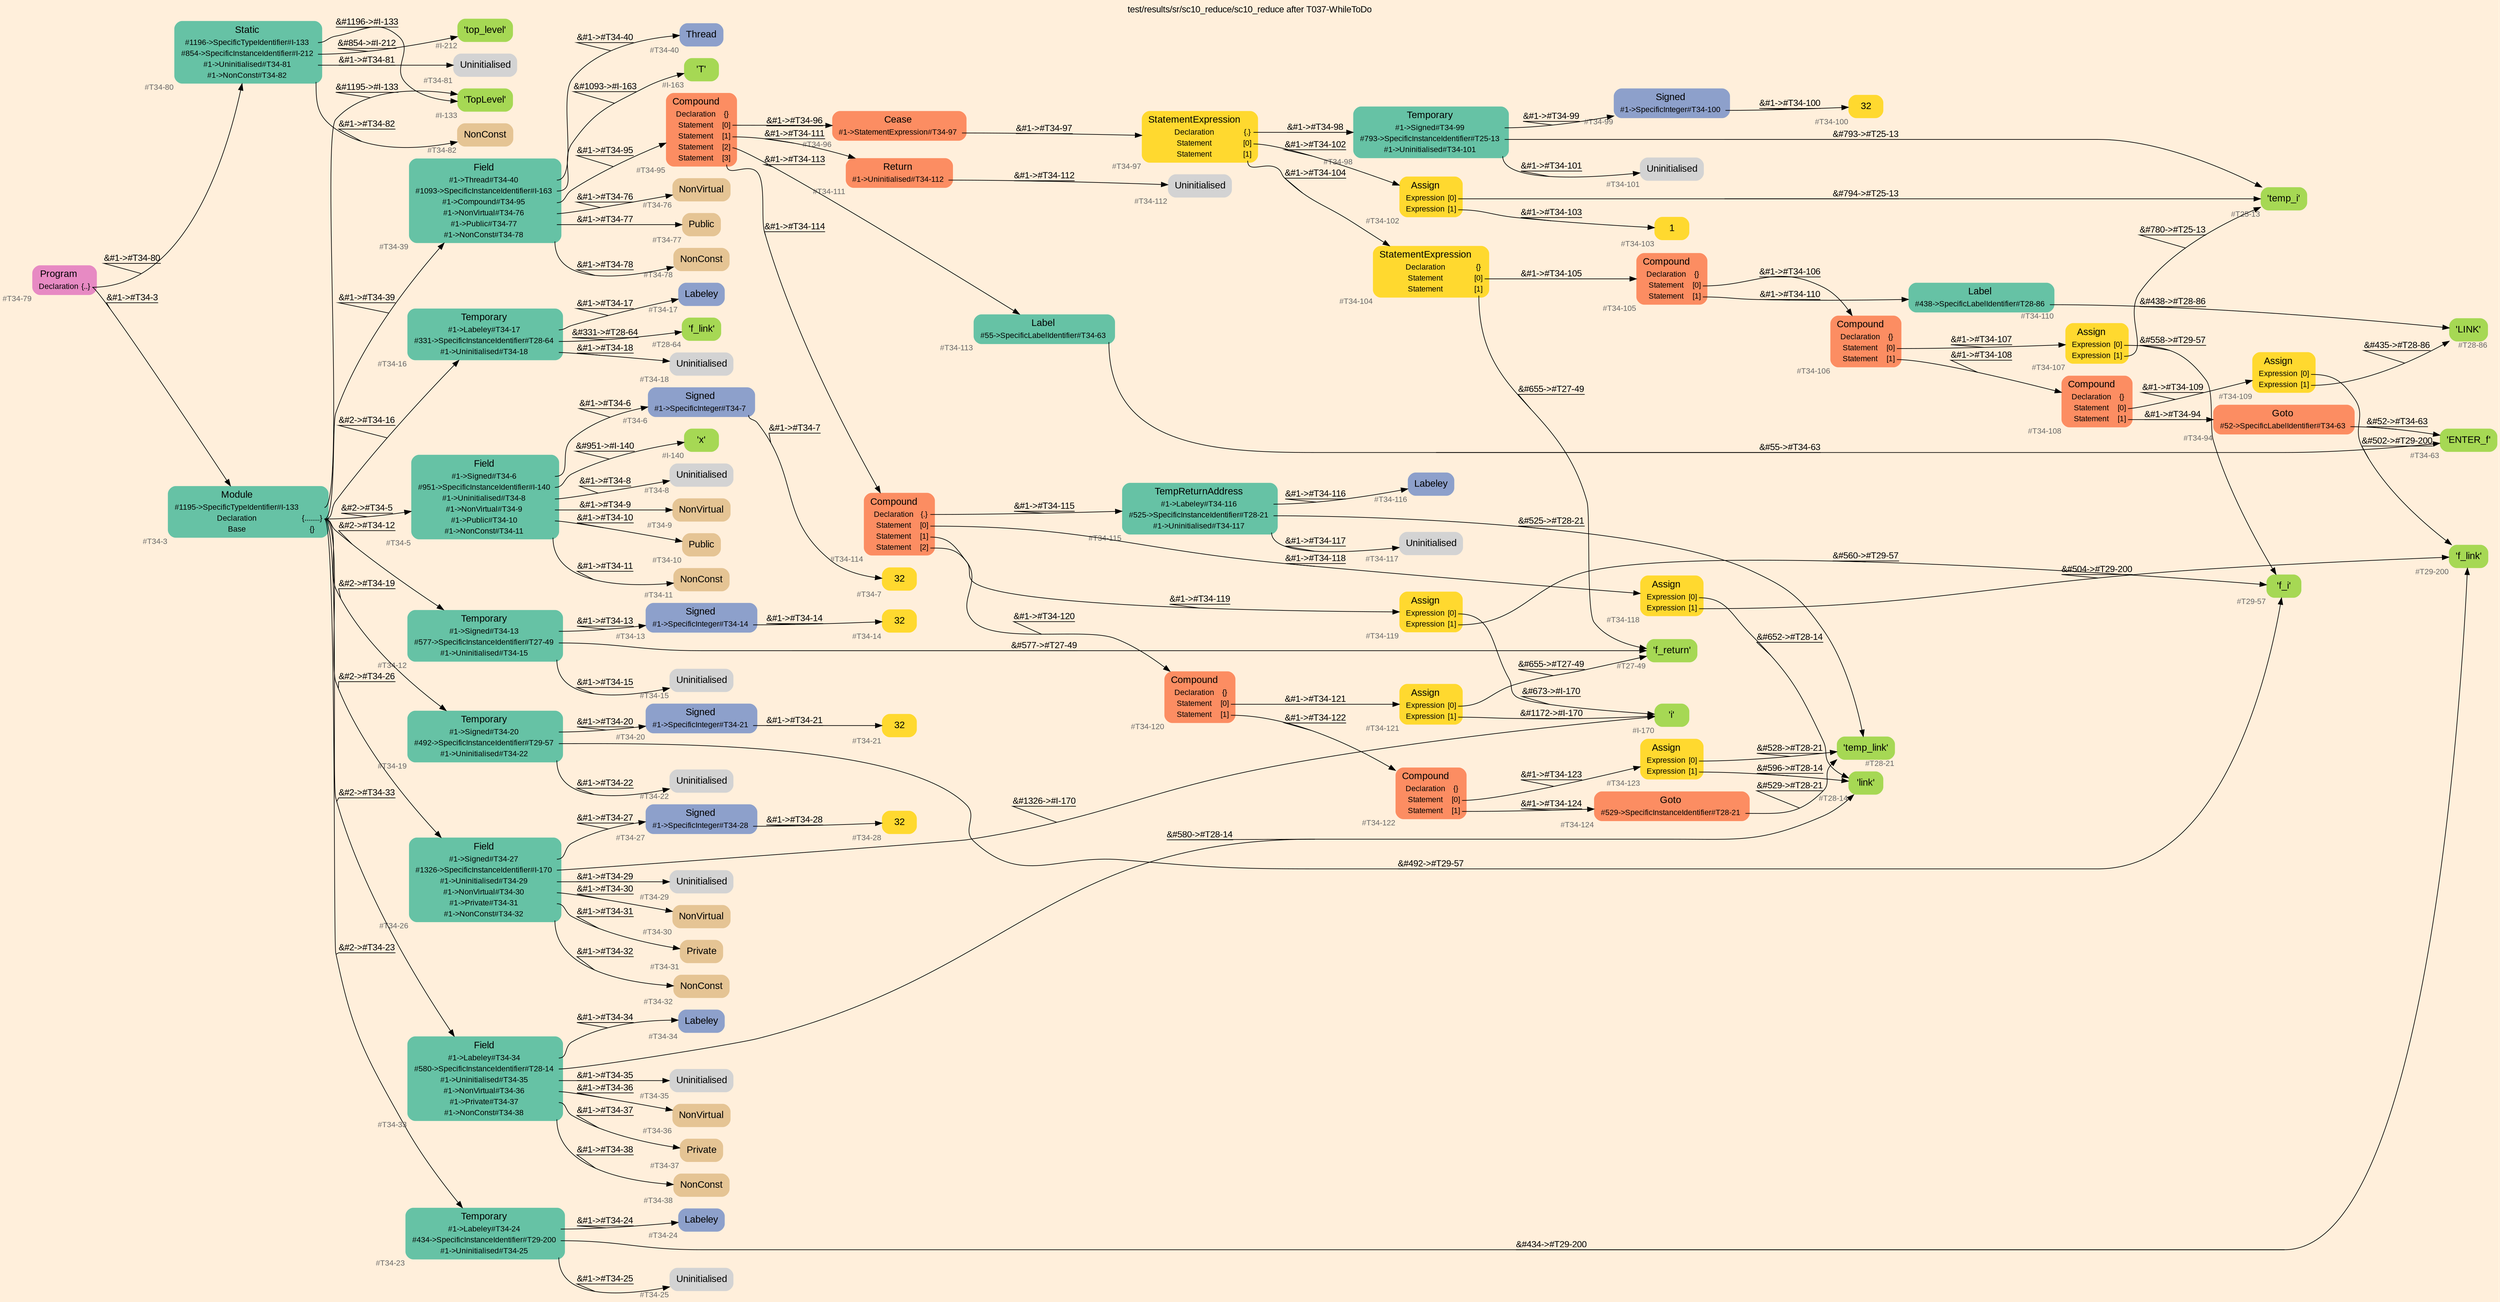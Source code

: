 digraph "test/results/sr/sc10_reduce/sc10_reduce after T037-WhileToDo" {
label = "test/results/sr/sc10_reduce/sc10_reduce after T037-WhileToDo"
labelloc = t
graph [
    rankdir = "LR"
    ranksep = 0.3
    bgcolor = antiquewhite1
    color = black
    fontcolor = black
    fontname = "Arial"
];
node [
    fontname = "Arial"
];
edge [
    fontname = "Arial"
];

// -------------------- node figure --------------------
// -------- block #T34-79 ----------
"#T34-79" [
    fillcolor = "/set28/4"
    xlabel = "#T34-79"
    fontsize = "12"
    fontcolor = grey40
    shape = "plaintext"
    label = <<TABLE BORDER="0" CELLBORDER="0" CELLSPACING="0">
     <TR><TD><FONT COLOR="black" POINT-SIZE="15">Program</FONT></TD></TR>
     <TR><TD><FONT COLOR="black" POINT-SIZE="12">Declaration</FONT></TD><TD PORT="port0"><FONT COLOR="black" POINT-SIZE="12">{..}</FONT></TD></TR>
    </TABLE>>
    style = "rounded,filled"
];

// -------- block #T34-3 ----------
"#T34-3" [
    fillcolor = "/set28/1"
    xlabel = "#T34-3"
    fontsize = "12"
    fontcolor = grey40
    shape = "plaintext"
    label = <<TABLE BORDER="0" CELLBORDER="0" CELLSPACING="0">
     <TR><TD><FONT COLOR="black" POINT-SIZE="15">Module</FONT></TD></TR>
     <TR><TD><FONT COLOR="black" POINT-SIZE="12">#1195-&gt;SpecificTypeIdentifier#I-133</FONT></TD><TD PORT="port0"></TD></TR>
     <TR><TD><FONT COLOR="black" POINT-SIZE="12">Declaration</FONT></TD><TD PORT="port1"><FONT COLOR="black" POINT-SIZE="12">{........}</FONT></TD></TR>
     <TR><TD><FONT COLOR="black" POINT-SIZE="12">Base</FONT></TD><TD PORT="port2"><FONT COLOR="black" POINT-SIZE="12">{}</FONT></TD></TR>
    </TABLE>>
    style = "rounded,filled"
];

// -------- block #I-133 ----------
"#I-133" [
    fillcolor = "/set28/5"
    xlabel = "#I-133"
    fontsize = "12"
    fontcolor = grey40
    shape = "plaintext"
    label = <<TABLE BORDER="0" CELLBORDER="0" CELLSPACING="0">
     <TR><TD><FONT COLOR="black" POINT-SIZE="15">'TopLevel'</FONT></TD></TR>
    </TABLE>>
    style = "rounded,filled"
];

// -------- block #T34-5 ----------
"#T34-5" [
    fillcolor = "/set28/1"
    xlabel = "#T34-5"
    fontsize = "12"
    fontcolor = grey40
    shape = "plaintext"
    label = <<TABLE BORDER="0" CELLBORDER="0" CELLSPACING="0">
     <TR><TD><FONT COLOR="black" POINT-SIZE="15">Field</FONT></TD></TR>
     <TR><TD><FONT COLOR="black" POINT-SIZE="12">#1-&gt;Signed#T34-6</FONT></TD><TD PORT="port0"></TD></TR>
     <TR><TD><FONT COLOR="black" POINT-SIZE="12">#951-&gt;SpecificInstanceIdentifier#I-140</FONT></TD><TD PORT="port1"></TD></TR>
     <TR><TD><FONT COLOR="black" POINT-SIZE="12">#1-&gt;Uninitialised#T34-8</FONT></TD><TD PORT="port2"></TD></TR>
     <TR><TD><FONT COLOR="black" POINT-SIZE="12">#1-&gt;NonVirtual#T34-9</FONT></TD><TD PORT="port3"></TD></TR>
     <TR><TD><FONT COLOR="black" POINT-SIZE="12">#1-&gt;Public#T34-10</FONT></TD><TD PORT="port4"></TD></TR>
     <TR><TD><FONT COLOR="black" POINT-SIZE="12">#1-&gt;NonConst#T34-11</FONT></TD><TD PORT="port5"></TD></TR>
    </TABLE>>
    style = "rounded,filled"
];

// -------- block #T34-6 ----------
"#T34-6" [
    fillcolor = "/set28/3"
    xlabel = "#T34-6"
    fontsize = "12"
    fontcolor = grey40
    shape = "plaintext"
    label = <<TABLE BORDER="0" CELLBORDER="0" CELLSPACING="0">
     <TR><TD><FONT COLOR="black" POINT-SIZE="15">Signed</FONT></TD></TR>
     <TR><TD><FONT COLOR="black" POINT-SIZE="12">#1-&gt;SpecificInteger#T34-7</FONT></TD><TD PORT="port0"></TD></TR>
    </TABLE>>
    style = "rounded,filled"
];

// -------- block #T34-7 ----------
"#T34-7" [
    fillcolor = "/set28/6"
    xlabel = "#T34-7"
    fontsize = "12"
    fontcolor = grey40
    shape = "plaintext"
    label = <<TABLE BORDER="0" CELLBORDER="0" CELLSPACING="0">
     <TR><TD><FONT COLOR="black" POINT-SIZE="15">32</FONT></TD></TR>
    </TABLE>>
    style = "rounded,filled"
];

// -------- block #I-140 ----------
"#I-140" [
    fillcolor = "/set28/5"
    xlabel = "#I-140"
    fontsize = "12"
    fontcolor = grey40
    shape = "plaintext"
    label = <<TABLE BORDER="0" CELLBORDER="0" CELLSPACING="0">
     <TR><TD><FONT COLOR="black" POINT-SIZE="15">'x'</FONT></TD></TR>
    </TABLE>>
    style = "rounded,filled"
];

// -------- block #T34-8 ----------
"#T34-8" [
    xlabel = "#T34-8"
    fontsize = "12"
    fontcolor = grey40
    shape = "plaintext"
    label = <<TABLE BORDER="0" CELLBORDER="0" CELLSPACING="0">
     <TR><TD><FONT COLOR="black" POINT-SIZE="15">Uninitialised</FONT></TD></TR>
    </TABLE>>
    style = "rounded,filled"
];

// -------- block #T34-9 ----------
"#T34-9" [
    fillcolor = "/set28/7"
    xlabel = "#T34-9"
    fontsize = "12"
    fontcolor = grey40
    shape = "plaintext"
    label = <<TABLE BORDER="0" CELLBORDER="0" CELLSPACING="0">
     <TR><TD><FONT COLOR="black" POINT-SIZE="15">NonVirtual</FONT></TD></TR>
    </TABLE>>
    style = "rounded,filled"
];

// -------- block #T34-10 ----------
"#T34-10" [
    fillcolor = "/set28/7"
    xlabel = "#T34-10"
    fontsize = "12"
    fontcolor = grey40
    shape = "plaintext"
    label = <<TABLE BORDER="0" CELLBORDER="0" CELLSPACING="0">
     <TR><TD><FONT COLOR="black" POINT-SIZE="15">Public</FONT></TD></TR>
    </TABLE>>
    style = "rounded,filled"
];

// -------- block #T34-11 ----------
"#T34-11" [
    fillcolor = "/set28/7"
    xlabel = "#T34-11"
    fontsize = "12"
    fontcolor = grey40
    shape = "plaintext"
    label = <<TABLE BORDER="0" CELLBORDER="0" CELLSPACING="0">
     <TR><TD><FONT COLOR="black" POINT-SIZE="15">NonConst</FONT></TD></TR>
    </TABLE>>
    style = "rounded,filled"
];

// -------- block #T34-12 ----------
"#T34-12" [
    fillcolor = "/set28/1"
    xlabel = "#T34-12"
    fontsize = "12"
    fontcolor = grey40
    shape = "plaintext"
    label = <<TABLE BORDER="0" CELLBORDER="0" CELLSPACING="0">
     <TR><TD><FONT COLOR="black" POINT-SIZE="15">Temporary</FONT></TD></TR>
     <TR><TD><FONT COLOR="black" POINT-SIZE="12">#1-&gt;Signed#T34-13</FONT></TD><TD PORT="port0"></TD></TR>
     <TR><TD><FONT COLOR="black" POINT-SIZE="12">#577-&gt;SpecificInstanceIdentifier#T27-49</FONT></TD><TD PORT="port1"></TD></TR>
     <TR><TD><FONT COLOR="black" POINT-SIZE="12">#1-&gt;Uninitialised#T34-15</FONT></TD><TD PORT="port2"></TD></TR>
    </TABLE>>
    style = "rounded,filled"
];

// -------- block #T34-13 ----------
"#T34-13" [
    fillcolor = "/set28/3"
    xlabel = "#T34-13"
    fontsize = "12"
    fontcolor = grey40
    shape = "plaintext"
    label = <<TABLE BORDER="0" CELLBORDER="0" CELLSPACING="0">
     <TR><TD><FONT COLOR="black" POINT-SIZE="15">Signed</FONT></TD></TR>
     <TR><TD><FONT COLOR="black" POINT-SIZE="12">#1-&gt;SpecificInteger#T34-14</FONT></TD><TD PORT="port0"></TD></TR>
    </TABLE>>
    style = "rounded,filled"
];

// -------- block #T34-14 ----------
"#T34-14" [
    fillcolor = "/set28/6"
    xlabel = "#T34-14"
    fontsize = "12"
    fontcolor = grey40
    shape = "plaintext"
    label = <<TABLE BORDER="0" CELLBORDER="0" CELLSPACING="0">
     <TR><TD><FONT COLOR="black" POINT-SIZE="15">32</FONT></TD></TR>
    </TABLE>>
    style = "rounded,filled"
];

// -------- block #T27-49 ----------
"#T27-49" [
    fillcolor = "/set28/5"
    xlabel = "#T27-49"
    fontsize = "12"
    fontcolor = grey40
    shape = "plaintext"
    label = <<TABLE BORDER="0" CELLBORDER="0" CELLSPACING="0">
     <TR><TD><FONT COLOR="black" POINT-SIZE="15">'f_return'</FONT></TD></TR>
    </TABLE>>
    style = "rounded,filled"
];

// -------- block #T34-15 ----------
"#T34-15" [
    xlabel = "#T34-15"
    fontsize = "12"
    fontcolor = grey40
    shape = "plaintext"
    label = <<TABLE BORDER="0" CELLBORDER="0" CELLSPACING="0">
     <TR><TD><FONT COLOR="black" POINT-SIZE="15">Uninitialised</FONT></TD></TR>
    </TABLE>>
    style = "rounded,filled"
];

// -------- block #T34-16 ----------
"#T34-16" [
    fillcolor = "/set28/1"
    xlabel = "#T34-16"
    fontsize = "12"
    fontcolor = grey40
    shape = "plaintext"
    label = <<TABLE BORDER="0" CELLBORDER="0" CELLSPACING="0">
     <TR><TD><FONT COLOR="black" POINT-SIZE="15">Temporary</FONT></TD></TR>
     <TR><TD><FONT COLOR="black" POINT-SIZE="12">#1-&gt;Labeley#T34-17</FONT></TD><TD PORT="port0"></TD></TR>
     <TR><TD><FONT COLOR="black" POINT-SIZE="12">#331-&gt;SpecificInstanceIdentifier#T28-64</FONT></TD><TD PORT="port1"></TD></TR>
     <TR><TD><FONT COLOR="black" POINT-SIZE="12">#1-&gt;Uninitialised#T34-18</FONT></TD><TD PORT="port2"></TD></TR>
    </TABLE>>
    style = "rounded,filled"
];

// -------- block #T34-17 ----------
"#T34-17" [
    fillcolor = "/set28/3"
    xlabel = "#T34-17"
    fontsize = "12"
    fontcolor = grey40
    shape = "plaintext"
    label = <<TABLE BORDER="0" CELLBORDER="0" CELLSPACING="0">
     <TR><TD><FONT COLOR="black" POINT-SIZE="15">Labeley</FONT></TD></TR>
    </TABLE>>
    style = "rounded,filled"
];

// -------- block #T28-64 ----------
"#T28-64" [
    fillcolor = "/set28/5"
    xlabel = "#T28-64"
    fontsize = "12"
    fontcolor = grey40
    shape = "plaintext"
    label = <<TABLE BORDER="0" CELLBORDER="0" CELLSPACING="0">
     <TR><TD><FONT COLOR="black" POINT-SIZE="15">'f_link'</FONT></TD></TR>
    </TABLE>>
    style = "rounded,filled"
];

// -------- block #T34-18 ----------
"#T34-18" [
    xlabel = "#T34-18"
    fontsize = "12"
    fontcolor = grey40
    shape = "plaintext"
    label = <<TABLE BORDER="0" CELLBORDER="0" CELLSPACING="0">
     <TR><TD><FONT COLOR="black" POINT-SIZE="15">Uninitialised</FONT></TD></TR>
    </TABLE>>
    style = "rounded,filled"
];

// -------- block #T34-19 ----------
"#T34-19" [
    fillcolor = "/set28/1"
    xlabel = "#T34-19"
    fontsize = "12"
    fontcolor = grey40
    shape = "plaintext"
    label = <<TABLE BORDER="0" CELLBORDER="0" CELLSPACING="0">
     <TR><TD><FONT COLOR="black" POINT-SIZE="15">Temporary</FONT></TD></TR>
     <TR><TD><FONT COLOR="black" POINT-SIZE="12">#1-&gt;Signed#T34-20</FONT></TD><TD PORT="port0"></TD></TR>
     <TR><TD><FONT COLOR="black" POINT-SIZE="12">#492-&gt;SpecificInstanceIdentifier#T29-57</FONT></TD><TD PORT="port1"></TD></TR>
     <TR><TD><FONT COLOR="black" POINT-SIZE="12">#1-&gt;Uninitialised#T34-22</FONT></TD><TD PORT="port2"></TD></TR>
    </TABLE>>
    style = "rounded,filled"
];

// -------- block #T34-20 ----------
"#T34-20" [
    fillcolor = "/set28/3"
    xlabel = "#T34-20"
    fontsize = "12"
    fontcolor = grey40
    shape = "plaintext"
    label = <<TABLE BORDER="0" CELLBORDER="0" CELLSPACING="0">
     <TR><TD><FONT COLOR="black" POINT-SIZE="15">Signed</FONT></TD></TR>
     <TR><TD><FONT COLOR="black" POINT-SIZE="12">#1-&gt;SpecificInteger#T34-21</FONT></TD><TD PORT="port0"></TD></TR>
    </TABLE>>
    style = "rounded,filled"
];

// -------- block #T34-21 ----------
"#T34-21" [
    fillcolor = "/set28/6"
    xlabel = "#T34-21"
    fontsize = "12"
    fontcolor = grey40
    shape = "plaintext"
    label = <<TABLE BORDER="0" CELLBORDER="0" CELLSPACING="0">
     <TR><TD><FONT COLOR="black" POINT-SIZE="15">32</FONT></TD></TR>
    </TABLE>>
    style = "rounded,filled"
];

// -------- block #T29-57 ----------
"#T29-57" [
    fillcolor = "/set28/5"
    xlabel = "#T29-57"
    fontsize = "12"
    fontcolor = grey40
    shape = "plaintext"
    label = <<TABLE BORDER="0" CELLBORDER="0" CELLSPACING="0">
     <TR><TD><FONT COLOR="black" POINT-SIZE="15">'f_i'</FONT></TD></TR>
    </TABLE>>
    style = "rounded,filled"
];

// -------- block #T34-22 ----------
"#T34-22" [
    xlabel = "#T34-22"
    fontsize = "12"
    fontcolor = grey40
    shape = "plaintext"
    label = <<TABLE BORDER="0" CELLBORDER="0" CELLSPACING="0">
     <TR><TD><FONT COLOR="black" POINT-SIZE="15">Uninitialised</FONT></TD></TR>
    </TABLE>>
    style = "rounded,filled"
];

// -------- block #T34-23 ----------
"#T34-23" [
    fillcolor = "/set28/1"
    xlabel = "#T34-23"
    fontsize = "12"
    fontcolor = grey40
    shape = "plaintext"
    label = <<TABLE BORDER="0" CELLBORDER="0" CELLSPACING="0">
     <TR><TD><FONT COLOR="black" POINT-SIZE="15">Temporary</FONT></TD></TR>
     <TR><TD><FONT COLOR="black" POINT-SIZE="12">#1-&gt;Labeley#T34-24</FONT></TD><TD PORT="port0"></TD></TR>
     <TR><TD><FONT COLOR="black" POINT-SIZE="12">#434-&gt;SpecificInstanceIdentifier#T29-200</FONT></TD><TD PORT="port1"></TD></TR>
     <TR><TD><FONT COLOR="black" POINT-SIZE="12">#1-&gt;Uninitialised#T34-25</FONT></TD><TD PORT="port2"></TD></TR>
    </TABLE>>
    style = "rounded,filled"
];

// -------- block #T34-24 ----------
"#T34-24" [
    fillcolor = "/set28/3"
    xlabel = "#T34-24"
    fontsize = "12"
    fontcolor = grey40
    shape = "plaintext"
    label = <<TABLE BORDER="0" CELLBORDER="0" CELLSPACING="0">
     <TR><TD><FONT COLOR="black" POINT-SIZE="15">Labeley</FONT></TD></TR>
    </TABLE>>
    style = "rounded,filled"
];

// -------- block #T29-200 ----------
"#T29-200" [
    fillcolor = "/set28/5"
    xlabel = "#T29-200"
    fontsize = "12"
    fontcolor = grey40
    shape = "plaintext"
    label = <<TABLE BORDER="0" CELLBORDER="0" CELLSPACING="0">
     <TR><TD><FONT COLOR="black" POINT-SIZE="15">'f_link'</FONT></TD></TR>
    </TABLE>>
    style = "rounded,filled"
];

// -------- block #T34-25 ----------
"#T34-25" [
    xlabel = "#T34-25"
    fontsize = "12"
    fontcolor = grey40
    shape = "plaintext"
    label = <<TABLE BORDER="0" CELLBORDER="0" CELLSPACING="0">
     <TR><TD><FONT COLOR="black" POINT-SIZE="15">Uninitialised</FONT></TD></TR>
    </TABLE>>
    style = "rounded,filled"
];

// -------- block #T34-26 ----------
"#T34-26" [
    fillcolor = "/set28/1"
    xlabel = "#T34-26"
    fontsize = "12"
    fontcolor = grey40
    shape = "plaintext"
    label = <<TABLE BORDER="0" CELLBORDER="0" CELLSPACING="0">
     <TR><TD><FONT COLOR="black" POINT-SIZE="15">Field</FONT></TD></TR>
     <TR><TD><FONT COLOR="black" POINT-SIZE="12">#1-&gt;Signed#T34-27</FONT></TD><TD PORT="port0"></TD></TR>
     <TR><TD><FONT COLOR="black" POINT-SIZE="12">#1326-&gt;SpecificInstanceIdentifier#I-170</FONT></TD><TD PORT="port1"></TD></TR>
     <TR><TD><FONT COLOR="black" POINT-SIZE="12">#1-&gt;Uninitialised#T34-29</FONT></TD><TD PORT="port2"></TD></TR>
     <TR><TD><FONT COLOR="black" POINT-SIZE="12">#1-&gt;NonVirtual#T34-30</FONT></TD><TD PORT="port3"></TD></TR>
     <TR><TD><FONT COLOR="black" POINT-SIZE="12">#1-&gt;Private#T34-31</FONT></TD><TD PORT="port4"></TD></TR>
     <TR><TD><FONT COLOR="black" POINT-SIZE="12">#1-&gt;NonConst#T34-32</FONT></TD><TD PORT="port5"></TD></TR>
    </TABLE>>
    style = "rounded,filled"
];

// -------- block #T34-27 ----------
"#T34-27" [
    fillcolor = "/set28/3"
    xlabel = "#T34-27"
    fontsize = "12"
    fontcolor = grey40
    shape = "plaintext"
    label = <<TABLE BORDER="0" CELLBORDER="0" CELLSPACING="0">
     <TR><TD><FONT COLOR="black" POINT-SIZE="15">Signed</FONT></TD></TR>
     <TR><TD><FONT COLOR="black" POINT-SIZE="12">#1-&gt;SpecificInteger#T34-28</FONT></TD><TD PORT="port0"></TD></TR>
    </TABLE>>
    style = "rounded,filled"
];

// -------- block #T34-28 ----------
"#T34-28" [
    fillcolor = "/set28/6"
    xlabel = "#T34-28"
    fontsize = "12"
    fontcolor = grey40
    shape = "plaintext"
    label = <<TABLE BORDER="0" CELLBORDER="0" CELLSPACING="0">
     <TR><TD><FONT COLOR="black" POINT-SIZE="15">32</FONT></TD></TR>
    </TABLE>>
    style = "rounded,filled"
];

// -------- block #I-170 ----------
"#I-170" [
    fillcolor = "/set28/5"
    xlabel = "#I-170"
    fontsize = "12"
    fontcolor = grey40
    shape = "plaintext"
    label = <<TABLE BORDER="0" CELLBORDER="0" CELLSPACING="0">
     <TR><TD><FONT COLOR="black" POINT-SIZE="15">'i'</FONT></TD></TR>
    </TABLE>>
    style = "rounded,filled"
];

// -------- block #T34-29 ----------
"#T34-29" [
    xlabel = "#T34-29"
    fontsize = "12"
    fontcolor = grey40
    shape = "plaintext"
    label = <<TABLE BORDER="0" CELLBORDER="0" CELLSPACING="0">
     <TR><TD><FONT COLOR="black" POINT-SIZE="15">Uninitialised</FONT></TD></TR>
    </TABLE>>
    style = "rounded,filled"
];

// -------- block #T34-30 ----------
"#T34-30" [
    fillcolor = "/set28/7"
    xlabel = "#T34-30"
    fontsize = "12"
    fontcolor = grey40
    shape = "plaintext"
    label = <<TABLE BORDER="0" CELLBORDER="0" CELLSPACING="0">
     <TR><TD><FONT COLOR="black" POINT-SIZE="15">NonVirtual</FONT></TD></TR>
    </TABLE>>
    style = "rounded,filled"
];

// -------- block #T34-31 ----------
"#T34-31" [
    fillcolor = "/set28/7"
    xlabel = "#T34-31"
    fontsize = "12"
    fontcolor = grey40
    shape = "plaintext"
    label = <<TABLE BORDER="0" CELLBORDER="0" CELLSPACING="0">
     <TR><TD><FONT COLOR="black" POINT-SIZE="15">Private</FONT></TD></TR>
    </TABLE>>
    style = "rounded,filled"
];

// -------- block #T34-32 ----------
"#T34-32" [
    fillcolor = "/set28/7"
    xlabel = "#T34-32"
    fontsize = "12"
    fontcolor = grey40
    shape = "plaintext"
    label = <<TABLE BORDER="0" CELLBORDER="0" CELLSPACING="0">
     <TR><TD><FONT COLOR="black" POINT-SIZE="15">NonConst</FONT></TD></TR>
    </TABLE>>
    style = "rounded,filled"
];

// -------- block #T34-33 ----------
"#T34-33" [
    fillcolor = "/set28/1"
    xlabel = "#T34-33"
    fontsize = "12"
    fontcolor = grey40
    shape = "plaintext"
    label = <<TABLE BORDER="0" CELLBORDER="0" CELLSPACING="0">
     <TR><TD><FONT COLOR="black" POINT-SIZE="15">Field</FONT></TD></TR>
     <TR><TD><FONT COLOR="black" POINT-SIZE="12">#1-&gt;Labeley#T34-34</FONT></TD><TD PORT="port0"></TD></TR>
     <TR><TD><FONT COLOR="black" POINT-SIZE="12">#580-&gt;SpecificInstanceIdentifier#T28-14</FONT></TD><TD PORT="port1"></TD></TR>
     <TR><TD><FONT COLOR="black" POINT-SIZE="12">#1-&gt;Uninitialised#T34-35</FONT></TD><TD PORT="port2"></TD></TR>
     <TR><TD><FONT COLOR="black" POINT-SIZE="12">#1-&gt;NonVirtual#T34-36</FONT></TD><TD PORT="port3"></TD></TR>
     <TR><TD><FONT COLOR="black" POINT-SIZE="12">#1-&gt;Private#T34-37</FONT></TD><TD PORT="port4"></TD></TR>
     <TR><TD><FONT COLOR="black" POINT-SIZE="12">#1-&gt;NonConst#T34-38</FONT></TD><TD PORT="port5"></TD></TR>
    </TABLE>>
    style = "rounded,filled"
];

// -------- block #T34-34 ----------
"#T34-34" [
    fillcolor = "/set28/3"
    xlabel = "#T34-34"
    fontsize = "12"
    fontcolor = grey40
    shape = "plaintext"
    label = <<TABLE BORDER="0" CELLBORDER="0" CELLSPACING="0">
     <TR><TD><FONT COLOR="black" POINT-SIZE="15">Labeley</FONT></TD></TR>
    </TABLE>>
    style = "rounded,filled"
];

// -------- block #T28-14 ----------
"#T28-14" [
    fillcolor = "/set28/5"
    xlabel = "#T28-14"
    fontsize = "12"
    fontcolor = grey40
    shape = "plaintext"
    label = <<TABLE BORDER="0" CELLBORDER="0" CELLSPACING="0">
     <TR><TD><FONT COLOR="black" POINT-SIZE="15">'link'</FONT></TD></TR>
    </TABLE>>
    style = "rounded,filled"
];

// -------- block #T34-35 ----------
"#T34-35" [
    xlabel = "#T34-35"
    fontsize = "12"
    fontcolor = grey40
    shape = "plaintext"
    label = <<TABLE BORDER="0" CELLBORDER="0" CELLSPACING="0">
     <TR><TD><FONT COLOR="black" POINT-SIZE="15">Uninitialised</FONT></TD></TR>
    </TABLE>>
    style = "rounded,filled"
];

// -------- block #T34-36 ----------
"#T34-36" [
    fillcolor = "/set28/7"
    xlabel = "#T34-36"
    fontsize = "12"
    fontcolor = grey40
    shape = "plaintext"
    label = <<TABLE BORDER="0" CELLBORDER="0" CELLSPACING="0">
     <TR><TD><FONT COLOR="black" POINT-SIZE="15">NonVirtual</FONT></TD></TR>
    </TABLE>>
    style = "rounded,filled"
];

// -------- block #T34-37 ----------
"#T34-37" [
    fillcolor = "/set28/7"
    xlabel = "#T34-37"
    fontsize = "12"
    fontcolor = grey40
    shape = "plaintext"
    label = <<TABLE BORDER="0" CELLBORDER="0" CELLSPACING="0">
     <TR><TD><FONT COLOR="black" POINT-SIZE="15">Private</FONT></TD></TR>
    </TABLE>>
    style = "rounded,filled"
];

// -------- block #T34-38 ----------
"#T34-38" [
    fillcolor = "/set28/7"
    xlabel = "#T34-38"
    fontsize = "12"
    fontcolor = grey40
    shape = "plaintext"
    label = <<TABLE BORDER="0" CELLBORDER="0" CELLSPACING="0">
     <TR><TD><FONT COLOR="black" POINT-SIZE="15">NonConst</FONT></TD></TR>
    </TABLE>>
    style = "rounded,filled"
];

// -------- block #T34-39 ----------
"#T34-39" [
    fillcolor = "/set28/1"
    xlabel = "#T34-39"
    fontsize = "12"
    fontcolor = grey40
    shape = "plaintext"
    label = <<TABLE BORDER="0" CELLBORDER="0" CELLSPACING="0">
     <TR><TD><FONT COLOR="black" POINT-SIZE="15">Field</FONT></TD></TR>
     <TR><TD><FONT COLOR="black" POINT-SIZE="12">#1-&gt;Thread#T34-40</FONT></TD><TD PORT="port0"></TD></TR>
     <TR><TD><FONT COLOR="black" POINT-SIZE="12">#1093-&gt;SpecificInstanceIdentifier#I-163</FONT></TD><TD PORT="port1"></TD></TR>
     <TR><TD><FONT COLOR="black" POINT-SIZE="12">#1-&gt;Compound#T34-95</FONT></TD><TD PORT="port2"></TD></TR>
     <TR><TD><FONT COLOR="black" POINT-SIZE="12">#1-&gt;NonVirtual#T34-76</FONT></TD><TD PORT="port3"></TD></TR>
     <TR><TD><FONT COLOR="black" POINT-SIZE="12">#1-&gt;Public#T34-77</FONT></TD><TD PORT="port4"></TD></TR>
     <TR><TD><FONT COLOR="black" POINT-SIZE="12">#1-&gt;NonConst#T34-78</FONT></TD><TD PORT="port5"></TD></TR>
    </TABLE>>
    style = "rounded,filled"
];

// -------- block #T34-40 ----------
"#T34-40" [
    fillcolor = "/set28/3"
    xlabel = "#T34-40"
    fontsize = "12"
    fontcolor = grey40
    shape = "plaintext"
    label = <<TABLE BORDER="0" CELLBORDER="0" CELLSPACING="0">
     <TR><TD><FONT COLOR="black" POINT-SIZE="15">Thread</FONT></TD></TR>
    </TABLE>>
    style = "rounded,filled"
];

// -------- block #I-163 ----------
"#I-163" [
    fillcolor = "/set28/5"
    xlabel = "#I-163"
    fontsize = "12"
    fontcolor = grey40
    shape = "plaintext"
    label = <<TABLE BORDER="0" CELLBORDER="0" CELLSPACING="0">
     <TR><TD><FONT COLOR="black" POINT-SIZE="15">'T'</FONT></TD></TR>
    </TABLE>>
    style = "rounded,filled"
];

// -------- block #T34-95 ----------
"#T34-95" [
    fillcolor = "/set28/2"
    xlabel = "#T34-95"
    fontsize = "12"
    fontcolor = grey40
    shape = "plaintext"
    label = <<TABLE BORDER="0" CELLBORDER="0" CELLSPACING="0">
     <TR><TD><FONT COLOR="black" POINT-SIZE="15">Compound</FONT></TD></TR>
     <TR><TD><FONT COLOR="black" POINT-SIZE="12">Declaration</FONT></TD><TD PORT="port0"><FONT COLOR="black" POINT-SIZE="12">{}</FONT></TD></TR>
     <TR><TD><FONT COLOR="black" POINT-SIZE="12">Statement</FONT></TD><TD PORT="port1"><FONT COLOR="black" POINT-SIZE="12">[0]</FONT></TD></TR>
     <TR><TD><FONT COLOR="black" POINT-SIZE="12">Statement</FONT></TD><TD PORT="port2"><FONT COLOR="black" POINT-SIZE="12">[1]</FONT></TD></TR>
     <TR><TD><FONT COLOR="black" POINT-SIZE="12">Statement</FONT></TD><TD PORT="port3"><FONT COLOR="black" POINT-SIZE="12">[2]</FONT></TD></TR>
     <TR><TD><FONT COLOR="black" POINT-SIZE="12">Statement</FONT></TD><TD PORT="port4"><FONT COLOR="black" POINT-SIZE="12">[3]</FONT></TD></TR>
    </TABLE>>
    style = "rounded,filled"
];

// -------- block #T34-96 ----------
"#T34-96" [
    fillcolor = "/set28/2"
    xlabel = "#T34-96"
    fontsize = "12"
    fontcolor = grey40
    shape = "plaintext"
    label = <<TABLE BORDER="0" CELLBORDER="0" CELLSPACING="0">
     <TR><TD><FONT COLOR="black" POINT-SIZE="15">Cease</FONT></TD></TR>
     <TR><TD><FONT COLOR="black" POINT-SIZE="12">#1-&gt;StatementExpression#T34-97</FONT></TD><TD PORT="port0"></TD></TR>
    </TABLE>>
    style = "rounded,filled"
];

// -------- block #T34-97 ----------
"#T34-97" [
    fillcolor = "/set28/6"
    xlabel = "#T34-97"
    fontsize = "12"
    fontcolor = grey40
    shape = "plaintext"
    label = <<TABLE BORDER="0" CELLBORDER="0" CELLSPACING="0">
     <TR><TD><FONT COLOR="black" POINT-SIZE="15">StatementExpression</FONT></TD></TR>
     <TR><TD><FONT COLOR="black" POINT-SIZE="12">Declaration</FONT></TD><TD PORT="port0"><FONT COLOR="black" POINT-SIZE="12">{.}</FONT></TD></TR>
     <TR><TD><FONT COLOR="black" POINT-SIZE="12">Statement</FONT></TD><TD PORT="port1"><FONT COLOR="black" POINT-SIZE="12">[0]</FONT></TD></TR>
     <TR><TD><FONT COLOR="black" POINT-SIZE="12">Statement</FONT></TD><TD PORT="port2"><FONT COLOR="black" POINT-SIZE="12">[1]</FONT></TD></TR>
    </TABLE>>
    style = "rounded,filled"
];

// -------- block #T34-98 ----------
"#T34-98" [
    fillcolor = "/set28/1"
    xlabel = "#T34-98"
    fontsize = "12"
    fontcolor = grey40
    shape = "plaintext"
    label = <<TABLE BORDER="0" CELLBORDER="0" CELLSPACING="0">
     <TR><TD><FONT COLOR="black" POINT-SIZE="15">Temporary</FONT></TD></TR>
     <TR><TD><FONT COLOR="black" POINT-SIZE="12">#1-&gt;Signed#T34-99</FONT></TD><TD PORT="port0"></TD></TR>
     <TR><TD><FONT COLOR="black" POINT-SIZE="12">#793-&gt;SpecificInstanceIdentifier#T25-13</FONT></TD><TD PORT="port1"></TD></TR>
     <TR><TD><FONT COLOR="black" POINT-SIZE="12">#1-&gt;Uninitialised#T34-101</FONT></TD><TD PORT="port2"></TD></TR>
    </TABLE>>
    style = "rounded,filled"
];

// -------- block #T34-99 ----------
"#T34-99" [
    fillcolor = "/set28/3"
    xlabel = "#T34-99"
    fontsize = "12"
    fontcolor = grey40
    shape = "plaintext"
    label = <<TABLE BORDER="0" CELLBORDER="0" CELLSPACING="0">
     <TR><TD><FONT COLOR="black" POINT-SIZE="15">Signed</FONT></TD></TR>
     <TR><TD><FONT COLOR="black" POINT-SIZE="12">#1-&gt;SpecificInteger#T34-100</FONT></TD><TD PORT="port0"></TD></TR>
    </TABLE>>
    style = "rounded,filled"
];

// -------- block #T34-100 ----------
"#T34-100" [
    fillcolor = "/set28/6"
    xlabel = "#T34-100"
    fontsize = "12"
    fontcolor = grey40
    shape = "plaintext"
    label = <<TABLE BORDER="0" CELLBORDER="0" CELLSPACING="0">
     <TR><TD><FONT COLOR="black" POINT-SIZE="15">32</FONT></TD></TR>
    </TABLE>>
    style = "rounded,filled"
];

// -------- block #T25-13 ----------
"#T25-13" [
    fillcolor = "/set28/5"
    xlabel = "#T25-13"
    fontsize = "12"
    fontcolor = grey40
    shape = "plaintext"
    label = <<TABLE BORDER="0" CELLBORDER="0" CELLSPACING="0">
     <TR><TD><FONT COLOR="black" POINT-SIZE="15">'temp_i'</FONT></TD></TR>
    </TABLE>>
    style = "rounded,filled"
];

// -------- block #T34-101 ----------
"#T34-101" [
    xlabel = "#T34-101"
    fontsize = "12"
    fontcolor = grey40
    shape = "plaintext"
    label = <<TABLE BORDER="0" CELLBORDER="0" CELLSPACING="0">
     <TR><TD><FONT COLOR="black" POINT-SIZE="15">Uninitialised</FONT></TD></TR>
    </TABLE>>
    style = "rounded,filled"
];

// -------- block #T34-102 ----------
"#T34-102" [
    fillcolor = "/set28/6"
    xlabel = "#T34-102"
    fontsize = "12"
    fontcolor = grey40
    shape = "plaintext"
    label = <<TABLE BORDER="0" CELLBORDER="0" CELLSPACING="0">
     <TR><TD><FONT COLOR="black" POINT-SIZE="15">Assign</FONT></TD></TR>
     <TR><TD><FONT COLOR="black" POINT-SIZE="12">Expression</FONT></TD><TD PORT="port0"><FONT COLOR="black" POINT-SIZE="12">[0]</FONT></TD></TR>
     <TR><TD><FONT COLOR="black" POINT-SIZE="12">Expression</FONT></TD><TD PORT="port1"><FONT COLOR="black" POINT-SIZE="12">[1]</FONT></TD></TR>
    </TABLE>>
    style = "rounded,filled"
];

// -------- block #T34-103 ----------
"#T34-103" [
    fillcolor = "/set28/6"
    xlabel = "#T34-103"
    fontsize = "12"
    fontcolor = grey40
    shape = "plaintext"
    label = <<TABLE BORDER="0" CELLBORDER="0" CELLSPACING="0">
     <TR><TD><FONT COLOR="black" POINT-SIZE="15">1</FONT></TD></TR>
    </TABLE>>
    style = "rounded,filled"
];

// -------- block #T34-104 ----------
"#T34-104" [
    fillcolor = "/set28/6"
    xlabel = "#T34-104"
    fontsize = "12"
    fontcolor = grey40
    shape = "plaintext"
    label = <<TABLE BORDER="0" CELLBORDER="0" CELLSPACING="0">
     <TR><TD><FONT COLOR="black" POINT-SIZE="15">StatementExpression</FONT></TD></TR>
     <TR><TD><FONT COLOR="black" POINT-SIZE="12">Declaration</FONT></TD><TD PORT="port0"><FONT COLOR="black" POINT-SIZE="12">{}</FONT></TD></TR>
     <TR><TD><FONT COLOR="black" POINT-SIZE="12">Statement</FONT></TD><TD PORT="port1"><FONT COLOR="black" POINT-SIZE="12">[0]</FONT></TD></TR>
     <TR><TD><FONT COLOR="black" POINT-SIZE="12">Statement</FONT></TD><TD PORT="port2"><FONT COLOR="black" POINT-SIZE="12">[1]</FONT></TD></TR>
    </TABLE>>
    style = "rounded,filled"
];

// -------- block #T34-105 ----------
"#T34-105" [
    fillcolor = "/set28/2"
    xlabel = "#T34-105"
    fontsize = "12"
    fontcolor = grey40
    shape = "plaintext"
    label = <<TABLE BORDER="0" CELLBORDER="0" CELLSPACING="0">
     <TR><TD><FONT COLOR="black" POINT-SIZE="15">Compound</FONT></TD></TR>
     <TR><TD><FONT COLOR="black" POINT-SIZE="12">Declaration</FONT></TD><TD PORT="port0"><FONT COLOR="black" POINT-SIZE="12">{}</FONT></TD></TR>
     <TR><TD><FONT COLOR="black" POINT-SIZE="12">Statement</FONT></TD><TD PORT="port1"><FONT COLOR="black" POINT-SIZE="12">[0]</FONT></TD></TR>
     <TR><TD><FONT COLOR="black" POINT-SIZE="12">Statement</FONT></TD><TD PORT="port2"><FONT COLOR="black" POINT-SIZE="12">[1]</FONT></TD></TR>
    </TABLE>>
    style = "rounded,filled"
];

// -------- block #T34-106 ----------
"#T34-106" [
    fillcolor = "/set28/2"
    xlabel = "#T34-106"
    fontsize = "12"
    fontcolor = grey40
    shape = "plaintext"
    label = <<TABLE BORDER="0" CELLBORDER="0" CELLSPACING="0">
     <TR><TD><FONT COLOR="black" POINT-SIZE="15">Compound</FONT></TD></TR>
     <TR><TD><FONT COLOR="black" POINT-SIZE="12">Declaration</FONT></TD><TD PORT="port0"><FONT COLOR="black" POINT-SIZE="12">{}</FONT></TD></TR>
     <TR><TD><FONT COLOR="black" POINT-SIZE="12">Statement</FONT></TD><TD PORT="port1"><FONT COLOR="black" POINT-SIZE="12">[0]</FONT></TD></TR>
     <TR><TD><FONT COLOR="black" POINT-SIZE="12">Statement</FONT></TD><TD PORT="port2"><FONT COLOR="black" POINT-SIZE="12">[1]</FONT></TD></TR>
    </TABLE>>
    style = "rounded,filled"
];

// -------- block #T34-107 ----------
"#T34-107" [
    fillcolor = "/set28/6"
    xlabel = "#T34-107"
    fontsize = "12"
    fontcolor = grey40
    shape = "plaintext"
    label = <<TABLE BORDER="0" CELLBORDER="0" CELLSPACING="0">
     <TR><TD><FONT COLOR="black" POINT-SIZE="15">Assign</FONT></TD></TR>
     <TR><TD><FONT COLOR="black" POINT-SIZE="12">Expression</FONT></TD><TD PORT="port0"><FONT COLOR="black" POINT-SIZE="12">[0]</FONT></TD></TR>
     <TR><TD><FONT COLOR="black" POINT-SIZE="12">Expression</FONT></TD><TD PORT="port1"><FONT COLOR="black" POINT-SIZE="12">[1]</FONT></TD></TR>
    </TABLE>>
    style = "rounded,filled"
];

// -------- block #T34-108 ----------
"#T34-108" [
    fillcolor = "/set28/2"
    xlabel = "#T34-108"
    fontsize = "12"
    fontcolor = grey40
    shape = "plaintext"
    label = <<TABLE BORDER="0" CELLBORDER="0" CELLSPACING="0">
     <TR><TD><FONT COLOR="black" POINT-SIZE="15">Compound</FONT></TD></TR>
     <TR><TD><FONT COLOR="black" POINT-SIZE="12">Declaration</FONT></TD><TD PORT="port0"><FONT COLOR="black" POINT-SIZE="12">{}</FONT></TD></TR>
     <TR><TD><FONT COLOR="black" POINT-SIZE="12">Statement</FONT></TD><TD PORT="port1"><FONT COLOR="black" POINT-SIZE="12">[0]</FONT></TD></TR>
     <TR><TD><FONT COLOR="black" POINT-SIZE="12">Statement</FONT></TD><TD PORT="port2"><FONT COLOR="black" POINT-SIZE="12">[1]</FONT></TD></TR>
    </TABLE>>
    style = "rounded,filled"
];

// -------- block #T34-109 ----------
"#T34-109" [
    fillcolor = "/set28/6"
    xlabel = "#T34-109"
    fontsize = "12"
    fontcolor = grey40
    shape = "plaintext"
    label = <<TABLE BORDER="0" CELLBORDER="0" CELLSPACING="0">
     <TR><TD><FONT COLOR="black" POINT-SIZE="15">Assign</FONT></TD></TR>
     <TR><TD><FONT COLOR="black" POINT-SIZE="12">Expression</FONT></TD><TD PORT="port0"><FONT COLOR="black" POINT-SIZE="12">[0]</FONT></TD></TR>
     <TR><TD><FONT COLOR="black" POINT-SIZE="12">Expression</FONT></TD><TD PORT="port1"><FONT COLOR="black" POINT-SIZE="12">[1]</FONT></TD></TR>
    </TABLE>>
    style = "rounded,filled"
];

// -------- block #T28-86 ----------
"#T28-86" [
    fillcolor = "/set28/5"
    xlabel = "#T28-86"
    fontsize = "12"
    fontcolor = grey40
    shape = "plaintext"
    label = <<TABLE BORDER="0" CELLBORDER="0" CELLSPACING="0">
     <TR><TD><FONT COLOR="black" POINT-SIZE="15">'LINK'</FONT></TD></TR>
    </TABLE>>
    style = "rounded,filled"
];

// -------- block #T34-94 ----------
"#T34-94" [
    fillcolor = "/set28/2"
    xlabel = "#T34-94"
    fontsize = "12"
    fontcolor = grey40
    shape = "plaintext"
    label = <<TABLE BORDER="0" CELLBORDER="0" CELLSPACING="0">
     <TR><TD><FONT COLOR="black" POINT-SIZE="15">Goto</FONT></TD></TR>
     <TR><TD><FONT COLOR="black" POINT-SIZE="12">#52-&gt;SpecificLabelIdentifier#T34-63</FONT></TD><TD PORT="port0"></TD></TR>
    </TABLE>>
    style = "rounded,filled"
];

// -------- block #T34-63 ----------
"#T34-63" [
    fillcolor = "/set28/5"
    xlabel = "#T34-63"
    fontsize = "12"
    fontcolor = grey40
    shape = "plaintext"
    label = <<TABLE BORDER="0" CELLBORDER="0" CELLSPACING="0">
     <TR><TD><FONT COLOR="black" POINT-SIZE="15">'ENTER_f'</FONT></TD></TR>
    </TABLE>>
    style = "rounded,filled"
];

// -------- block #T34-110 ----------
"#T34-110" [
    fillcolor = "/set28/1"
    xlabel = "#T34-110"
    fontsize = "12"
    fontcolor = grey40
    shape = "plaintext"
    label = <<TABLE BORDER="0" CELLBORDER="0" CELLSPACING="0">
     <TR><TD><FONT COLOR="black" POINT-SIZE="15">Label</FONT></TD></TR>
     <TR><TD><FONT COLOR="black" POINT-SIZE="12">#438-&gt;SpecificLabelIdentifier#T28-86</FONT></TD><TD PORT="port0"></TD></TR>
    </TABLE>>
    style = "rounded,filled"
];

// -------- block #T34-111 ----------
"#T34-111" [
    fillcolor = "/set28/2"
    xlabel = "#T34-111"
    fontsize = "12"
    fontcolor = grey40
    shape = "plaintext"
    label = <<TABLE BORDER="0" CELLBORDER="0" CELLSPACING="0">
     <TR><TD><FONT COLOR="black" POINT-SIZE="15">Return</FONT></TD></TR>
     <TR><TD><FONT COLOR="black" POINT-SIZE="12">#1-&gt;Uninitialised#T34-112</FONT></TD><TD PORT="port0"></TD></TR>
    </TABLE>>
    style = "rounded,filled"
];

// -------- block #T34-112 ----------
"#T34-112" [
    xlabel = "#T34-112"
    fontsize = "12"
    fontcolor = grey40
    shape = "plaintext"
    label = <<TABLE BORDER="0" CELLBORDER="0" CELLSPACING="0">
     <TR><TD><FONT COLOR="black" POINT-SIZE="15">Uninitialised</FONT></TD></TR>
    </TABLE>>
    style = "rounded,filled"
];

// -------- block #T34-113 ----------
"#T34-113" [
    fillcolor = "/set28/1"
    xlabel = "#T34-113"
    fontsize = "12"
    fontcolor = grey40
    shape = "plaintext"
    label = <<TABLE BORDER="0" CELLBORDER="0" CELLSPACING="0">
     <TR><TD><FONT COLOR="black" POINT-SIZE="15">Label</FONT></TD></TR>
     <TR><TD><FONT COLOR="black" POINT-SIZE="12">#55-&gt;SpecificLabelIdentifier#T34-63</FONT></TD><TD PORT="port0"></TD></TR>
    </TABLE>>
    style = "rounded,filled"
];

// -------- block #T34-114 ----------
"#T34-114" [
    fillcolor = "/set28/2"
    xlabel = "#T34-114"
    fontsize = "12"
    fontcolor = grey40
    shape = "plaintext"
    label = <<TABLE BORDER="0" CELLBORDER="0" CELLSPACING="0">
     <TR><TD><FONT COLOR="black" POINT-SIZE="15">Compound</FONT></TD></TR>
     <TR><TD><FONT COLOR="black" POINT-SIZE="12">Declaration</FONT></TD><TD PORT="port0"><FONT COLOR="black" POINT-SIZE="12">{.}</FONT></TD></TR>
     <TR><TD><FONT COLOR="black" POINT-SIZE="12">Statement</FONT></TD><TD PORT="port1"><FONT COLOR="black" POINT-SIZE="12">[0]</FONT></TD></TR>
     <TR><TD><FONT COLOR="black" POINT-SIZE="12">Statement</FONT></TD><TD PORT="port2"><FONT COLOR="black" POINT-SIZE="12">[1]</FONT></TD></TR>
     <TR><TD><FONT COLOR="black" POINT-SIZE="12">Statement</FONT></TD><TD PORT="port3"><FONT COLOR="black" POINT-SIZE="12">[2]</FONT></TD></TR>
    </TABLE>>
    style = "rounded,filled"
];

// -------- block #T34-115 ----------
"#T34-115" [
    fillcolor = "/set28/1"
    xlabel = "#T34-115"
    fontsize = "12"
    fontcolor = grey40
    shape = "plaintext"
    label = <<TABLE BORDER="0" CELLBORDER="0" CELLSPACING="0">
     <TR><TD><FONT COLOR="black" POINT-SIZE="15">TempReturnAddress</FONT></TD></TR>
     <TR><TD><FONT COLOR="black" POINT-SIZE="12">#1-&gt;Labeley#T34-116</FONT></TD><TD PORT="port0"></TD></TR>
     <TR><TD><FONT COLOR="black" POINT-SIZE="12">#525-&gt;SpecificInstanceIdentifier#T28-21</FONT></TD><TD PORT="port1"></TD></TR>
     <TR><TD><FONT COLOR="black" POINT-SIZE="12">#1-&gt;Uninitialised#T34-117</FONT></TD><TD PORT="port2"></TD></TR>
    </TABLE>>
    style = "rounded,filled"
];

// -------- block #T34-116 ----------
"#T34-116" [
    fillcolor = "/set28/3"
    xlabel = "#T34-116"
    fontsize = "12"
    fontcolor = grey40
    shape = "plaintext"
    label = <<TABLE BORDER="0" CELLBORDER="0" CELLSPACING="0">
     <TR><TD><FONT COLOR="black" POINT-SIZE="15">Labeley</FONT></TD></TR>
    </TABLE>>
    style = "rounded,filled"
];

// -------- block #T28-21 ----------
"#T28-21" [
    fillcolor = "/set28/5"
    xlabel = "#T28-21"
    fontsize = "12"
    fontcolor = grey40
    shape = "plaintext"
    label = <<TABLE BORDER="0" CELLBORDER="0" CELLSPACING="0">
     <TR><TD><FONT COLOR="black" POINT-SIZE="15">'temp_link'</FONT></TD></TR>
    </TABLE>>
    style = "rounded,filled"
];

// -------- block #T34-117 ----------
"#T34-117" [
    xlabel = "#T34-117"
    fontsize = "12"
    fontcolor = grey40
    shape = "plaintext"
    label = <<TABLE BORDER="0" CELLBORDER="0" CELLSPACING="0">
     <TR><TD><FONT COLOR="black" POINT-SIZE="15">Uninitialised</FONT></TD></TR>
    </TABLE>>
    style = "rounded,filled"
];

// -------- block #T34-118 ----------
"#T34-118" [
    fillcolor = "/set28/6"
    xlabel = "#T34-118"
    fontsize = "12"
    fontcolor = grey40
    shape = "plaintext"
    label = <<TABLE BORDER="0" CELLBORDER="0" CELLSPACING="0">
     <TR><TD><FONT COLOR="black" POINT-SIZE="15">Assign</FONT></TD></TR>
     <TR><TD><FONT COLOR="black" POINT-SIZE="12">Expression</FONT></TD><TD PORT="port0"><FONT COLOR="black" POINT-SIZE="12">[0]</FONT></TD></TR>
     <TR><TD><FONT COLOR="black" POINT-SIZE="12">Expression</FONT></TD><TD PORT="port1"><FONT COLOR="black" POINT-SIZE="12">[1]</FONT></TD></TR>
    </TABLE>>
    style = "rounded,filled"
];

// -------- block #T34-119 ----------
"#T34-119" [
    fillcolor = "/set28/6"
    xlabel = "#T34-119"
    fontsize = "12"
    fontcolor = grey40
    shape = "plaintext"
    label = <<TABLE BORDER="0" CELLBORDER="0" CELLSPACING="0">
     <TR><TD><FONT COLOR="black" POINT-SIZE="15">Assign</FONT></TD></TR>
     <TR><TD><FONT COLOR="black" POINT-SIZE="12">Expression</FONT></TD><TD PORT="port0"><FONT COLOR="black" POINT-SIZE="12">[0]</FONT></TD></TR>
     <TR><TD><FONT COLOR="black" POINT-SIZE="12">Expression</FONT></TD><TD PORT="port1"><FONT COLOR="black" POINT-SIZE="12">[1]</FONT></TD></TR>
    </TABLE>>
    style = "rounded,filled"
];

// -------- block #T34-120 ----------
"#T34-120" [
    fillcolor = "/set28/2"
    xlabel = "#T34-120"
    fontsize = "12"
    fontcolor = grey40
    shape = "plaintext"
    label = <<TABLE BORDER="0" CELLBORDER="0" CELLSPACING="0">
     <TR><TD><FONT COLOR="black" POINT-SIZE="15">Compound</FONT></TD></TR>
     <TR><TD><FONT COLOR="black" POINT-SIZE="12">Declaration</FONT></TD><TD PORT="port0"><FONT COLOR="black" POINT-SIZE="12">{}</FONT></TD></TR>
     <TR><TD><FONT COLOR="black" POINT-SIZE="12">Statement</FONT></TD><TD PORT="port1"><FONT COLOR="black" POINT-SIZE="12">[0]</FONT></TD></TR>
     <TR><TD><FONT COLOR="black" POINT-SIZE="12">Statement</FONT></TD><TD PORT="port2"><FONT COLOR="black" POINT-SIZE="12">[1]</FONT></TD></TR>
    </TABLE>>
    style = "rounded,filled"
];

// -------- block #T34-121 ----------
"#T34-121" [
    fillcolor = "/set28/6"
    xlabel = "#T34-121"
    fontsize = "12"
    fontcolor = grey40
    shape = "plaintext"
    label = <<TABLE BORDER="0" CELLBORDER="0" CELLSPACING="0">
     <TR><TD><FONT COLOR="black" POINT-SIZE="15">Assign</FONT></TD></TR>
     <TR><TD><FONT COLOR="black" POINT-SIZE="12">Expression</FONT></TD><TD PORT="port0"><FONT COLOR="black" POINT-SIZE="12">[0]</FONT></TD></TR>
     <TR><TD><FONT COLOR="black" POINT-SIZE="12">Expression</FONT></TD><TD PORT="port1"><FONT COLOR="black" POINT-SIZE="12">[1]</FONT></TD></TR>
    </TABLE>>
    style = "rounded,filled"
];

// -------- block #T34-122 ----------
"#T34-122" [
    fillcolor = "/set28/2"
    xlabel = "#T34-122"
    fontsize = "12"
    fontcolor = grey40
    shape = "plaintext"
    label = <<TABLE BORDER="0" CELLBORDER="0" CELLSPACING="0">
     <TR><TD><FONT COLOR="black" POINT-SIZE="15">Compound</FONT></TD></TR>
     <TR><TD><FONT COLOR="black" POINT-SIZE="12">Declaration</FONT></TD><TD PORT="port0"><FONT COLOR="black" POINT-SIZE="12">{}</FONT></TD></TR>
     <TR><TD><FONT COLOR="black" POINT-SIZE="12">Statement</FONT></TD><TD PORT="port1"><FONT COLOR="black" POINT-SIZE="12">[0]</FONT></TD></TR>
     <TR><TD><FONT COLOR="black" POINT-SIZE="12">Statement</FONT></TD><TD PORT="port2"><FONT COLOR="black" POINT-SIZE="12">[1]</FONT></TD></TR>
    </TABLE>>
    style = "rounded,filled"
];

// -------- block #T34-123 ----------
"#T34-123" [
    fillcolor = "/set28/6"
    xlabel = "#T34-123"
    fontsize = "12"
    fontcolor = grey40
    shape = "plaintext"
    label = <<TABLE BORDER="0" CELLBORDER="0" CELLSPACING="0">
     <TR><TD><FONT COLOR="black" POINT-SIZE="15">Assign</FONT></TD></TR>
     <TR><TD><FONT COLOR="black" POINT-SIZE="12">Expression</FONT></TD><TD PORT="port0"><FONT COLOR="black" POINT-SIZE="12">[0]</FONT></TD></TR>
     <TR><TD><FONT COLOR="black" POINT-SIZE="12">Expression</FONT></TD><TD PORT="port1"><FONT COLOR="black" POINT-SIZE="12">[1]</FONT></TD></TR>
    </TABLE>>
    style = "rounded,filled"
];

// -------- block #T34-124 ----------
"#T34-124" [
    fillcolor = "/set28/2"
    xlabel = "#T34-124"
    fontsize = "12"
    fontcolor = grey40
    shape = "plaintext"
    label = <<TABLE BORDER="0" CELLBORDER="0" CELLSPACING="0">
     <TR><TD><FONT COLOR="black" POINT-SIZE="15">Goto</FONT></TD></TR>
     <TR><TD><FONT COLOR="black" POINT-SIZE="12">#529-&gt;SpecificInstanceIdentifier#T28-21</FONT></TD><TD PORT="port0"></TD></TR>
    </TABLE>>
    style = "rounded,filled"
];

// -------- block #T34-76 ----------
"#T34-76" [
    fillcolor = "/set28/7"
    xlabel = "#T34-76"
    fontsize = "12"
    fontcolor = grey40
    shape = "plaintext"
    label = <<TABLE BORDER="0" CELLBORDER="0" CELLSPACING="0">
     <TR><TD><FONT COLOR="black" POINT-SIZE="15">NonVirtual</FONT></TD></TR>
    </TABLE>>
    style = "rounded,filled"
];

// -------- block #T34-77 ----------
"#T34-77" [
    fillcolor = "/set28/7"
    xlabel = "#T34-77"
    fontsize = "12"
    fontcolor = grey40
    shape = "plaintext"
    label = <<TABLE BORDER="0" CELLBORDER="0" CELLSPACING="0">
     <TR><TD><FONT COLOR="black" POINT-SIZE="15">Public</FONT></TD></TR>
    </TABLE>>
    style = "rounded,filled"
];

// -------- block #T34-78 ----------
"#T34-78" [
    fillcolor = "/set28/7"
    xlabel = "#T34-78"
    fontsize = "12"
    fontcolor = grey40
    shape = "plaintext"
    label = <<TABLE BORDER="0" CELLBORDER="0" CELLSPACING="0">
     <TR><TD><FONT COLOR="black" POINT-SIZE="15">NonConst</FONT></TD></TR>
    </TABLE>>
    style = "rounded,filled"
];

// -------- block #T34-80 ----------
"#T34-80" [
    fillcolor = "/set28/1"
    xlabel = "#T34-80"
    fontsize = "12"
    fontcolor = grey40
    shape = "plaintext"
    label = <<TABLE BORDER="0" CELLBORDER="0" CELLSPACING="0">
     <TR><TD><FONT COLOR="black" POINT-SIZE="15">Static</FONT></TD></TR>
     <TR><TD><FONT COLOR="black" POINT-SIZE="12">#1196-&gt;SpecificTypeIdentifier#I-133</FONT></TD><TD PORT="port0"></TD></TR>
     <TR><TD><FONT COLOR="black" POINT-SIZE="12">#854-&gt;SpecificInstanceIdentifier#I-212</FONT></TD><TD PORT="port1"></TD></TR>
     <TR><TD><FONT COLOR="black" POINT-SIZE="12">#1-&gt;Uninitialised#T34-81</FONT></TD><TD PORT="port2"></TD></TR>
     <TR><TD><FONT COLOR="black" POINT-SIZE="12">#1-&gt;NonConst#T34-82</FONT></TD><TD PORT="port3"></TD></TR>
    </TABLE>>
    style = "rounded,filled"
];

// -------- block #I-212 ----------
"#I-212" [
    fillcolor = "/set28/5"
    xlabel = "#I-212"
    fontsize = "12"
    fontcolor = grey40
    shape = "plaintext"
    label = <<TABLE BORDER="0" CELLBORDER="0" CELLSPACING="0">
     <TR><TD><FONT COLOR="black" POINT-SIZE="15">'top_level'</FONT></TD></TR>
    </TABLE>>
    style = "rounded,filled"
];

// -------- block #T34-81 ----------
"#T34-81" [
    xlabel = "#T34-81"
    fontsize = "12"
    fontcolor = grey40
    shape = "plaintext"
    label = <<TABLE BORDER="0" CELLBORDER="0" CELLSPACING="0">
     <TR><TD><FONT COLOR="black" POINT-SIZE="15">Uninitialised</FONT></TD></TR>
    </TABLE>>
    style = "rounded,filled"
];

// -------- block #T34-82 ----------
"#T34-82" [
    fillcolor = "/set28/7"
    xlabel = "#T34-82"
    fontsize = "12"
    fontcolor = grey40
    shape = "plaintext"
    label = <<TABLE BORDER="0" CELLBORDER="0" CELLSPACING="0">
     <TR><TD><FONT COLOR="black" POINT-SIZE="15">NonConst</FONT></TD></TR>
    </TABLE>>
    style = "rounded,filled"
];

"#T34-79":port0 -> "#T34-3" [
    label = "&amp;#1-&gt;#T34-3"
    decorate = true
    color = black
    fontcolor = black
];

"#T34-79":port0 -> "#T34-80" [
    label = "&amp;#1-&gt;#T34-80"
    decorate = true
    color = black
    fontcolor = black
];

"#T34-3":port0 -> "#I-133" [
    label = "&amp;#1195-&gt;#I-133"
    decorate = true
    color = black
    fontcolor = black
];

"#T34-3":port1 -> "#T34-5" [
    label = "&amp;#2-&gt;#T34-5"
    decorate = true
    color = black
    fontcolor = black
];

"#T34-3":port1 -> "#T34-12" [
    label = "&amp;#2-&gt;#T34-12"
    decorate = true
    color = black
    fontcolor = black
];

"#T34-3":port1 -> "#T34-16" [
    label = "&amp;#2-&gt;#T34-16"
    decorate = true
    color = black
    fontcolor = black
];

"#T34-3":port1 -> "#T34-19" [
    label = "&amp;#2-&gt;#T34-19"
    decorate = true
    color = black
    fontcolor = black
];

"#T34-3":port1 -> "#T34-23" [
    label = "&amp;#2-&gt;#T34-23"
    decorate = true
    color = black
    fontcolor = black
];

"#T34-3":port1 -> "#T34-26" [
    label = "&amp;#2-&gt;#T34-26"
    decorate = true
    color = black
    fontcolor = black
];

"#T34-3":port1 -> "#T34-33" [
    label = "&amp;#2-&gt;#T34-33"
    decorate = true
    color = black
    fontcolor = black
];

"#T34-3":port1 -> "#T34-39" [
    label = "&amp;#1-&gt;#T34-39"
    decorate = true
    color = black
    fontcolor = black
];

"#T34-5":port0 -> "#T34-6" [
    label = "&amp;#1-&gt;#T34-6"
    decorate = true
    color = black
    fontcolor = black
];

"#T34-5":port1 -> "#I-140" [
    label = "&amp;#951-&gt;#I-140"
    decorate = true
    color = black
    fontcolor = black
];

"#T34-5":port2 -> "#T34-8" [
    label = "&amp;#1-&gt;#T34-8"
    decorate = true
    color = black
    fontcolor = black
];

"#T34-5":port3 -> "#T34-9" [
    label = "&amp;#1-&gt;#T34-9"
    decorate = true
    color = black
    fontcolor = black
];

"#T34-5":port4 -> "#T34-10" [
    label = "&amp;#1-&gt;#T34-10"
    decorate = true
    color = black
    fontcolor = black
];

"#T34-5":port5 -> "#T34-11" [
    label = "&amp;#1-&gt;#T34-11"
    decorate = true
    color = black
    fontcolor = black
];

"#T34-6":port0 -> "#T34-7" [
    label = "&amp;#1-&gt;#T34-7"
    decorate = true
    color = black
    fontcolor = black
];

"#T34-12":port0 -> "#T34-13" [
    label = "&amp;#1-&gt;#T34-13"
    decorate = true
    color = black
    fontcolor = black
];

"#T34-12":port1 -> "#T27-49" [
    label = "&amp;#577-&gt;#T27-49"
    decorate = true
    color = black
    fontcolor = black
];

"#T34-12":port2 -> "#T34-15" [
    label = "&amp;#1-&gt;#T34-15"
    decorate = true
    color = black
    fontcolor = black
];

"#T34-13":port0 -> "#T34-14" [
    label = "&amp;#1-&gt;#T34-14"
    decorate = true
    color = black
    fontcolor = black
];

"#T34-16":port0 -> "#T34-17" [
    label = "&amp;#1-&gt;#T34-17"
    decorate = true
    color = black
    fontcolor = black
];

"#T34-16":port1 -> "#T28-64" [
    label = "&amp;#331-&gt;#T28-64"
    decorate = true
    color = black
    fontcolor = black
];

"#T34-16":port2 -> "#T34-18" [
    label = "&amp;#1-&gt;#T34-18"
    decorate = true
    color = black
    fontcolor = black
];

"#T34-19":port0 -> "#T34-20" [
    label = "&amp;#1-&gt;#T34-20"
    decorate = true
    color = black
    fontcolor = black
];

"#T34-19":port1 -> "#T29-57" [
    label = "&amp;#492-&gt;#T29-57"
    decorate = true
    color = black
    fontcolor = black
];

"#T34-19":port2 -> "#T34-22" [
    label = "&amp;#1-&gt;#T34-22"
    decorate = true
    color = black
    fontcolor = black
];

"#T34-20":port0 -> "#T34-21" [
    label = "&amp;#1-&gt;#T34-21"
    decorate = true
    color = black
    fontcolor = black
];

"#T34-23":port0 -> "#T34-24" [
    label = "&amp;#1-&gt;#T34-24"
    decorate = true
    color = black
    fontcolor = black
];

"#T34-23":port1 -> "#T29-200" [
    label = "&amp;#434-&gt;#T29-200"
    decorate = true
    color = black
    fontcolor = black
];

"#T34-23":port2 -> "#T34-25" [
    label = "&amp;#1-&gt;#T34-25"
    decorate = true
    color = black
    fontcolor = black
];

"#T34-26":port0 -> "#T34-27" [
    label = "&amp;#1-&gt;#T34-27"
    decorate = true
    color = black
    fontcolor = black
];

"#T34-26":port1 -> "#I-170" [
    label = "&amp;#1326-&gt;#I-170"
    decorate = true
    color = black
    fontcolor = black
];

"#T34-26":port2 -> "#T34-29" [
    label = "&amp;#1-&gt;#T34-29"
    decorate = true
    color = black
    fontcolor = black
];

"#T34-26":port3 -> "#T34-30" [
    label = "&amp;#1-&gt;#T34-30"
    decorate = true
    color = black
    fontcolor = black
];

"#T34-26":port4 -> "#T34-31" [
    label = "&amp;#1-&gt;#T34-31"
    decorate = true
    color = black
    fontcolor = black
];

"#T34-26":port5 -> "#T34-32" [
    label = "&amp;#1-&gt;#T34-32"
    decorate = true
    color = black
    fontcolor = black
];

"#T34-27":port0 -> "#T34-28" [
    label = "&amp;#1-&gt;#T34-28"
    decorate = true
    color = black
    fontcolor = black
];

"#T34-33":port0 -> "#T34-34" [
    label = "&amp;#1-&gt;#T34-34"
    decorate = true
    color = black
    fontcolor = black
];

"#T34-33":port1 -> "#T28-14" [
    label = "&amp;#580-&gt;#T28-14"
    decorate = true
    color = black
    fontcolor = black
];

"#T34-33":port2 -> "#T34-35" [
    label = "&amp;#1-&gt;#T34-35"
    decorate = true
    color = black
    fontcolor = black
];

"#T34-33":port3 -> "#T34-36" [
    label = "&amp;#1-&gt;#T34-36"
    decorate = true
    color = black
    fontcolor = black
];

"#T34-33":port4 -> "#T34-37" [
    label = "&amp;#1-&gt;#T34-37"
    decorate = true
    color = black
    fontcolor = black
];

"#T34-33":port5 -> "#T34-38" [
    label = "&amp;#1-&gt;#T34-38"
    decorate = true
    color = black
    fontcolor = black
];

"#T34-39":port0 -> "#T34-40" [
    label = "&amp;#1-&gt;#T34-40"
    decorate = true
    color = black
    fontcolor = black
];

"#T34-39":port1 -> "#I-163" [
    label = "&amp;#1093-&gt;#I-163"
    decorate = true
    color = black
    fontcolor = black
];

"#T34-39":port2 -> "#T34-95" [
    label = "&amp;#1-&gt;#T34-95"
    decorate = true
    color = black
    fontcolor = black
];

"#T34-39":port3 -> "#T34-76" [
    label = "&amp;#1-&gt;#T34-76"
    decorate = true
    color = black
    fontcolor = black
];

"#T34-39":port4 -> "#T34-77" [
    label = "&amp;#1-&gt;#T34-77"
    decorate = true
    color = black
    fontcolor = black
];

"#T34-39":port5 -> "#T34-78" [
    label = "&amp;#1-&gt;#T34-78"
    decorate = true
    color = black
    fontcolor = black
];

"#T34-95":port1 -> "#T34-96" [
    label = "&amp;#1-&gt;#T34-96"
    decorate = true
    color = black
    fontcolor = black
];

"#T34-95":port2 -> "#T34-111" [
    label = "&amp;#1-&gt;#T34-111"
    decorate = true
    color = black
    fontcolor = black
];

"#T34-95":port3 -> "#T34-113" [
    label = "&amp;#1-&gt;#T34-113"
    decorate = true
    color = black
    fontcolor = black
];

"#T34-95":port4 -> "#T34-114" [
    label = "&amp;#1-&gt;#T34-114"
    decorate = true
    color = black
    fontcolor = black
];

"#T34-96":port0 -> "#T34-97" [
    label = "&amp;#1-&gt;#T34-97"
    decorate = true
    color = black
    fontcolor = black
];

"#T34-97":port0 -> "#T34-98" [
    label = "&amp;#1-&gt;#T34-98"
    decorate = true
    color = black
    fontcolor = black
];

"#T34-97":port1 -> "#T34-102" [
    label = "&amp;#1-&gt;#T34-102"
    decorate = true
    color = black
    fontcolor = black
];

"#T34-97":port2 -> "#T34-104" [
    label = "&amp;#1-&gt;#T34-104"
    decorate = true
    color = black
    fontcolor = black
];

"#T34-98":port0 -> "#T34-99" [
    label = "&amp;#1-&gt;#T34-99"
    decorate = true
    color = black
    fontcolor = black
];

"#T34-98":port1 -> "#T25-13" [
    label = "&amp;#793-&gt;#T25-13"
    decorate = true
    color = black
    fontcolor = black
];

"#T34-98":port2 -> "#T34-101" [
    label = "&amp;#1-&gt;#T34-101"
    decorate = true
    color = black
    fontcolor = black
];

"#T34-99":port0 -> "#T34-100" [
    label = "&amp;#1-&gt;#T34-100"
    decorate = true
    color = black
    fontcolor = black
];

"#T34-102":port0 -> "#T25-13" [
    label = "&amp;#794-&gt;#T25-13"
    decorate = true
    color = black
    fontcolor = black
];

"#T34-102":port1 -> "#T34-103" [
    label = "&amp;#1-&gt;#T34-103"
    decorate = true
    color = black
    fontcolor = black
];

"#T34-104":port1 -> "#T34-105" [
    label = "&amp;#1-&gt;#T34-105"
    decorate = true
    color = black
    fontcolor = black
];

"#T34-104":port2 -> "#T27-49" [
    label = "&amp;#655-&gt;#T27-49"
    decorate = true
    color = black
    fontcolor = black
];

"#T34-105":port1 -> "#T34-106" [
    label = "&amp;#1-&gt;#T34-106"
    decorate = true
    color = black
    fontcolor = black
];

"#T34-105":port2 -> "#T34-110" [
    label = "&amp;#1-&gt;#T34-110"
    decorate = true
    color = black
    fontcolor = black
];

"#T34-106":port1 -> "#T34-107" [
    label = "&amp;#1-&gt;#T34-107"
    decorate = true
    color = black
    fontcolor = black
];

"#T34-106":port2 -> "#T34-108" [
    label = "&amp;#1-&gt;#T34-108"
    decorate = true
    color = black
    fontcolor = black
];

"#T34-107":port0 -> "#T29-57" [
    label = "&amp;#558-&gt;#T29-57"
    decorate = true
    color = black
    fontcolor = black
];

"#T34-107":port1 -> "#T25-13" [
    label = "&amp;#780-&gt;#T25-13"
    decorate = true
    color = black
    fontcolor = black
];

"#T34-108":port1 -> "#T34-109" [
    label = "&amp;#1-&gt;#T34-109"
    decorate = true
    color = black
    fontcolor = black
];

"#T34-108":port2 -> "#T34-94" [
    label = "&amp;#1-&gt;#T34-94"
    decorate = true
    color = black
    fontcolor = black
];

"#T34-109":port0 -> "#T29-200" [
    label = "&amp;#502-&gt;#T29-200"
    decorate = true
    color = black
    fontcolor = black
];

"#T34-109":port1 -> "#T28-86" [
    label = "&amp;#435-&gt;#T28-86"
    decorate = true
    color = black
    fontcolor = black
];

"#T34-94":port0 -> "#T34-63" [
    label = "&amp;#52-&gt;#T34-63"
    decorate = true
    color = black
    fontcolor = black
];

"#T34-110":port0 -> "#T28-86" [
    label = "&amp;#438-&gt;#T28-86"
    decorate = true
    color = black
    fontcolor = black
];

"#T34-111":port0 -> "#T34-112" [
    label = "&amp;#1-&gt;#T34-112"
    decorate = true
    color = black
    fontcolor = black
];

"#T34-113":port0 -> "#T34-63" [
    label = "&amp;#55-&gt;#T34-63"
    decorate = true
    color = black
    fontcolor = black
];

"#T34-114":port0 -> "#T34-115" [
    label = "&amp;#1-&gt;#T34-115"
    decorate = true
    color = black
    fontcolor = black
];

"#T34-114":port1 -> "#T34-118" [
    label = "&amp;#1-&gt;#T34-118"
    decorate = true
    color = black
    fontcolor = black
];

"#T34-114":port2 -> "#T34-119" [
    label = "&amp;#1-&gt;#T34-119"
    decorate = true
    color = black
    fontcolor = black
];

"#T34-114":port3 -> "#T34-120" [
    label = "&amp;#1-&gt;#T34-120"
    decorate = true
    color = black
    fontcolor = black
];

"#T34-115":port0 -> "#T34-116" [
    label = "&amp;#1-&gt;#T34-116"
    decorate = true
    color = black
    fontcolor = black
];

"#T34-115":port1 -> "#T28-21" [
    label = "&amp;#525-&gt;#T28-21"
    decorate = true
    color = black
    fontcolor = black
];

"#T34-115":port2 -> "#T34-117" [
    label = "&amp;#1-&gt;#T34-117"
    decorate = true
    color = black
    fontcolor = black
];

"#T34-118":port0 -> "#T28-14" [
    label = "&amp;#652-&gt;#T28-14"
    decorate = true
    color = black
    fontcolor = black
];

"#T34-118":port1 -> "#T29-200" [
    label = "&amp;#504-&gt;#T29-200"
    decorate = true
    color = black
    fontcolor = black
];

"#T34-119":port0 -> "#I-170" [
    label = "&amp;#673-&gt;#I-170"
    decorate = true
    color = black
    fontcolor = black
];

"#T34-119":port1 -> "#T29-57" [
    label = "&amp;#560-&gt;#T29-57"
    decorate = true
    color = black
    fontcolor = black
];

"#T34-120":port1 -> "#T34-121" [
    label = "&amp;#1-&gt;#T34-121"
    decorate = true
    color = black
    fontcolor = black
];

"#T34-120":port2 -> "#T34-122" [
    label = "&amp;#1-&gt;#T34-122"
    decorate = true
    color = black
    fontcolor = black
];

"#T34-121":port0 -> "#T27-49" [
    label = "&amp;#655-&gt;#T27-49"
    decorate = true
    color = black
    fontcolor = black
];

"#T34-121":port1 -> "#I-170" [
    label = "&amp;#1172-&gt;#I-170"
    decorate = true
    color = black
    fontcolor = black
];

"#T34-122":port1 -> "#T34-123" [
    label = "&amp;#1-&gt;#T34-123"
    decorate = true
    color = black
    fontcolor = black
];

"#T34-122":port2 -> "#T34-124" [
    label = "&amp;#1-&gt;#T34-124"
    decorate = true
    color = black
    fontcolor = black
];

"#T34-123":port0 -> "#T28-21" [
    label = "&amp;#528-&gt;#T28-21"
    decorate = true
    color = black
    fontcolor = black
];

"#T34-123":port1 -> "#T28-14" [
    label = "&amp;#596-&gt;#T28-14"
    decorate = true
    color = black
    fontcolor = black
];

"#T34-124":port0 -> "#T28-21" [
    label = "&amp;#529-&gt;#T28-21"
    decorate = true
    color = black
    fontcolor = black
];

"#T34-80":port0 -> "#I-133" [
    label = "&amp;#1196-&gt;#I-133"
    decorate = true
    color = black
    fontcolor = black
];

"#T34-80":port1 -> "#I-212" [
    label = "&amp;#854-&gt;#I-212"
    decorate = true
    color = black
    fontcolor = black
];

"#T34-80":port2 -> "#T34-81" [
    label = "&amp;#1-&gt;#T34-81"
    decorate = true
    color = black
    fontcolor = black
];

"#T34-80":port3 -> "#T34-82" [
    label = "&amp;#1-&gt;#T34-82"
    decorate = true
    color = black
    fontcolor = black
];


}
